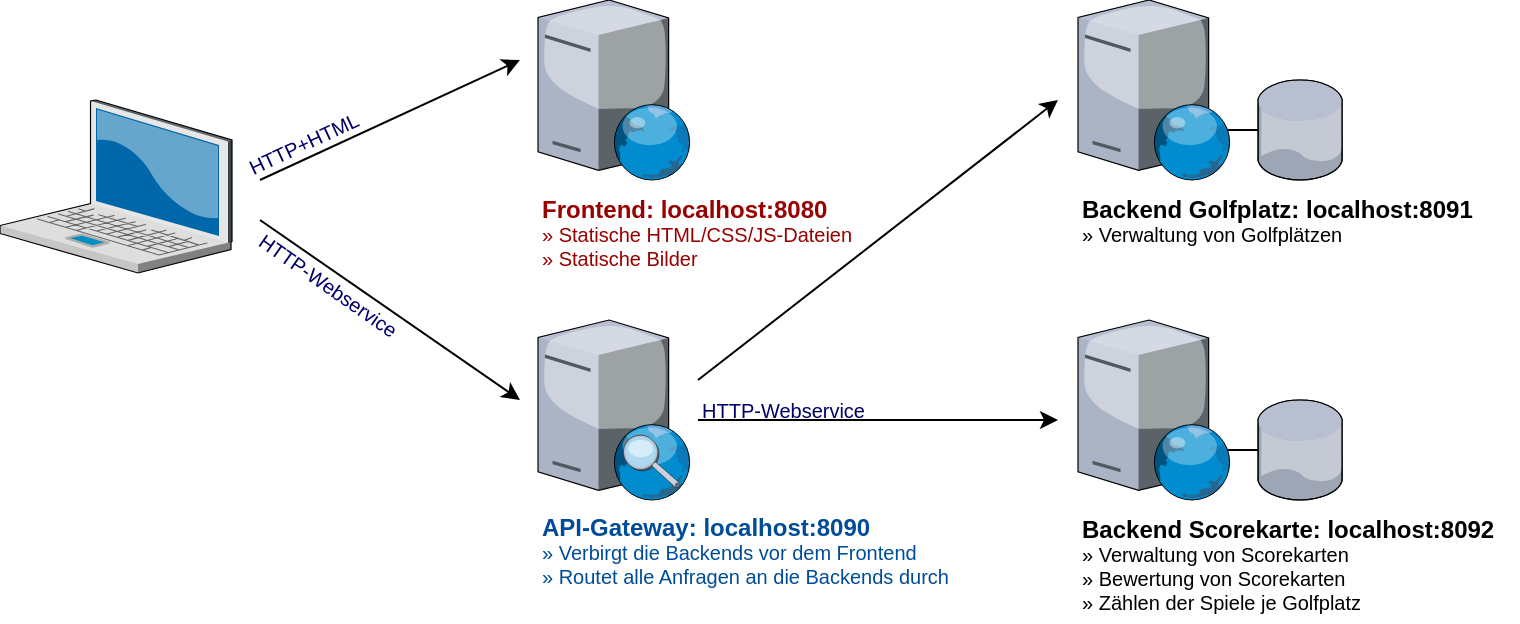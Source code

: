 <mxfile version="14.5.1" type="device"><diagram name="Architektur" id="5hDzmGWh-DsyDR7hl5gv"><mxGraphModel dx="2502" dy="529" grid="1" gridSize="10" guides="1" tooltips="1" connect="1" arrows="1" fold="1" page="0" pageScale="1" pageWidth="827" pageHeight="1169" math="0" shadow="0"><root><mxCell id="OcNhOAE2UDeHGj7oMj6U-0"/><mxCell id="OcNhOAE2UDeHGj7oMj6U-1" parent="OcNhOAE2UDeHGj7oMj6U-0"/><mxCell id="OcNhOAE2UDeHGj7oMj6U-2" value="" style="verticalLabelPosition=bottom;aspect=fixed;html=1;verticalAlign=top;strokeColor=none;align=center;outlineConnect=0;shape=mxgraph.citrix.laptop_2;" parent="OcNhOAE2UDeHGj7oMj6U-1" vertex="1"><mxGeometry x="-480" y="550" width="116" height="86.5" as="geometry"/></mxCell><mxCell id="OcNhOAE2UDeHGj7oMj6U-6" value="" style="group" parent="OcNhOAE2UDeHGj7oMj6U-1" vertex="1" connectable="0"><mxGeometry x="-211" y="500" width="170" height="171" as="geometry"/></mxCell><mxCell id="OcNhOAE2UDeHGj7oMj6U-8" value="" style="verticalLabelPosition=bottom;aspect=fixed;html=1;verticalAlign=top;strokeColor=none;align=center;outlineConnect=0;shape=mxgraph.citrix.web_server;" parent="OcNhOAE2UDeHGj7oMj6U-6" vertex="1"><mxGeometry width="76.5" height="90" as="geometry"/></mxCell><mxCell id="OcNhOAE2UDeHGj7oMj6U-9" value="&lt;b&gt;Frontend: localhost:8080&lt;/b&gt;&lt;br&gt;&lt;div style=&quot;font-size: 10px&quot;&gt;&lt;font style=&quot;font-size: 10px&quot;&gt;» Statische HTML/CSS/JS-Dateien&lt;/font&gt;&lt;/div&gt;&lt;div style=&quot;font-size: 10px&quot;&gt;&lt;font style=&quot;font-size: 10px&quot;&gt;» Statische Bilder &lt;/font&gt;&lt;/div&gt;&lt;div style=&quot;font-size: 10px&quot;&gt;&lt;font style=&quot;font-size: 10px&quot;&gt;&lt;br&gt;&lt;/font&gt;&lt;/div&gt;" style="text;html=1;align=left;verticalAlign=top;resizable=0;points=[];autosize=1;fontColor=#990000;" parent="OcNhOAE2UDeHGj7oMj6U-6" vertex="1"><mxGeometry y="91" width="170" height="60" as="geometry"/></mxCell><mxCell id="OcNhOAE2UDeHGj7oMj6U-11" value="" style="group" parent="OcNhOAE2UDeHGj7oMj6U-1" vertex="1" connectable="0"><mxGeometry x="59" y="500" width="210" height="141" as="geometry"/></mxCell><mxCell id="OcNhOAE2UDeHGj7oMj6U-12" style="rounded=0;orthogonalLoop=1;jettySize=auto;html=1;endArrow=none;endFill=0;" parent="OcNhOAE2UDeHGj7oMj6U-11" target="OcNhOAE2UDeHGj7oMj6U-15" edge="1"><mxGeometry relative="1" as="geometry"><mxPoint x="60" y="65" as="sourcePoint"/></mxGeometry></mxCell><mxCell id="OcNhOAE2UDeHGj7oMj6U-13" value="" style="verticalLabelPosition=bottom;aspect=fixed;html=1;verticalAlign=top;strokeColor=none;align=center;outlineConnect=0;shape=mxgraph.citrix.web_server;" parent="OcNhOAE2UDeHGj7oMj6U-11" vertex="1"><mxGeometry width="76.5" height="90" as="geometry"/></mxCell><mxCell id="OcNhOAE2UDeHGj7oMj6U-14" value="&lt;div&gt;&lt;b&gt;Backend Golfplatz: localhost:8091&lt;br&gt;&lt;/b&gt;&lt;/div&gt;&lt;div style=&quot;font-size: 10px&quot;&gt;&lt;font style=&quot;font-size: 10px&quot;&gt;» Verwaltung von Golfplätzen&lt;br&gt;&lt;/font&gt;&lt;/div&gt;" style="text;html=1;align=left;verticalAlign=top;resizable=0;points=[];autosize=1;" parent="OcNhOAE2UDeHGj7oMj6U-11" vertex="1"><mxGeometry y="91" width="210" height="30" as="geometry"/></mxCell><mxCell id="OcNhOAE2UDeHGj7oMj6U-15" value="" style="verticalLabelPosition=bottom;aspect=fixed;html=1;verticalAlign=top;strokeColor=none;align=center;outlineConnect=0;shape=mxgraph.citrix.database;" parent="OcNhOAE2UDeHGj7oMj6U-11" vertex="1"><mxGeometry x="90" y="40" width="42.5" height="50" as="geometry"/></mxCell><mxCell id="OcNhOAE2UDeHGj7oMj6U-16" value="" style="group" parent="OcNhOAE2UDeHGj7oMj6U-1" vertex="1" connectable="0"><mxGeometry x="59" y="660" width="220" height="151" as="geometry"/></mxCell><mxCell id="OcNhOAE2UDeHGj7oMj6U-17" style="rounded=0;orthogonalLoop=1;jettySize=auto;html=1;endArrow=none;endFill=0;" parent="OcNhOAE2UDeHGj7oMj6U-16" target="OcNhOAE2UDeHGj7oMj6U-20" edge="1"><mxGeometry relative="1" as="geometry"><mxPoint x="60" y="65" as="sourcePoint"/></mxGeometry></mxCell><mxCell id="OcNhOAE2UDeHGj7oMj6U-18" value="" style="verticalLabelPosition=bottom;aspect=fixed;html=1;verticalAlign=top;strokeColor=none;align=center;outlineConnect=0;shape=mxgraph.citrix.web_server;" parent="OcNhOAE2UDeHGj7oMj6U-16" vertex="1"><mxGeometry width="76.5" height="90" as="geometry"/></mxCell><mxCell id="OcNhOAE2UDeHGj7oMj6U-19" value="&lt;div&gt;&lt;b&gt;Backend Scorekarte: localhost:8092&lt;br&gt;&lt;/b&gt;&lt;/div&gt;&lt;div style=&quot;font-size: 10px&quot;&gt;&lt;font style=&quot;font-size: 10px&quot;&gt;» Verwaltung von Scorekarten&lt;/font&gt;&lt;/div&gt;&lt;div style=&quot;font-size: 10px&quot;&gt;&lt;font style=&quot;font-size: 10px&quot;&gt;» Bewertung von Scorekarten&lt;/font&gt;&lt;/div&gt;&lt;div style=&quot;font-size: 10px&quot;&gt;&lt;font style=&quot;font-size: 10px&quot;&gt;» Zählen der Spiele je Golfplatz&lt;br&gt;&lt;/font&gt;&lt;/div&gt;" style="text;html=1;align=left;verticalAlign=top;resizable=0;points=[];autosize=1;" parent="OcNhOAE2UDeHGj7oMj6U-16" vertex="1"><mxGeometry y="91" width="220" height="60" as="geometry"/></mxCell><mxCell id="OcNhOAE2UDeHGj7oMj6U-20" value="" style="verticalLabelPosition=bottom;aspect=fixed;html=1;verticalAlign=top;strokeColor=none;align=center;outlineConnect=0;shape=mxgraph.citrix.database;" parent="OcNhOAE2UDeHGj7oMj6U-16" vertex="1"><mxGeometry x="90" y="40" width="42.5" height="50" as="geometry"/></mxCell><mxCell id="OcNhOAE2UDeHGj7oMj6U-23" value="" style="endArrow=classic;html=1;strokeColor=#000000;fontSize=10;fontColor=#990000;" parent="OcNhOAE2UDeHGj7oMj6U-1" edge="1"><mxGeometry width="50" height="50" relative="1" as="geometry"><mxPoint x="-350" y="590" as="sourcePoint"/><mxPoint x="-220" y="530" as="targetPoint"/></mxGeometry></mxCell><mxCell id="OcNhOAE2UDeHGj7oMj6U-24" value="" style="endArrow=classic;html=1;strokeColor=#000000;fontSize=10;fontColor=#990000;" parent="OcNhOAE2UDeHGj7oMj6U-1" edge="1"><mxGeometry width="50" height="50" relative="1" as="geometry"><mxPoint x="-350" y="610" as="sourcePoint"/><mxPoint x="-220" y="700" as="targetPoint"/></mxGeometry></mxCell><mxCell id="OcNhOAE2UDeHGj7oMj6U-25" value="" style="endArrow=classic;html=1;strokeColor=#000000;fontSize=10;fontColor=#990000;" parent="OcNhOAE2UDeHGj7oMj6U-1" edge="1"><mxGeometry width="50" height="50" relative="1" as="geometry"><mxPoint x="-131" y="690" as="sourcePoint"/><mxPoint x="49" y="550" as="targetPoint"/></mxGeometry></mxCell><mxCell id="OcNhOAE2UDeHGj7oMj6U-26" value="" style="endArrow=classic;html=1;strokeColor=#000000;fontSize=10;fontColor=#990000;" parent="OcNhOAE2UDeHGj7oMj6U-1" edge="1"><mxGeometry width="50" height="50" relative="1" as="geometry"><mxPoint x="-131" y="710" as="sourcePoint"/><mxPoint x="49" y="710" as="targetPoint"/></mxGeometry></mxCell><mxCell id="OcNhOAE2UDeHGj7oMj6U-27" value="HTTP+HTML" style="text;html=1;align=left;verticalAlign=middle;resizable=0;points=[];autosize=1;fontSize=10;labelBackgroundColor=none;fontColor=#000066;rotation=-25;" parent="OcNhOAE2UDeHGj7oMj6U-1" vertex="1"><mxGeometry x="-360" y="560" width="70" height="20" as="geometry"/></mxCell><mxCell id="OcNhOAE2UDeHGj7oMj6U-28" value="&lt;div&gt;HTTP-Webservice&lt;br&gt;&lt;/div&gt;" style="text;html=1;align=left;verticalAlign=middle;resizable=0;points=[];autosize=1;fontSize=10;labelBackgroundColor=none;fontColor=#000066;rotation=35;" parent="OcNhOAE2UDeHGj7oMj6U-1" vertex="1"><mxGeometry x="-360" y="636.5" width="100" height="20" as="geometry"/></mxCell><mxCell id="OcNhOAE2UDeHGj7oMj6U-29" value="HTTP-Webservice" style="text;html=1;align=left;verticalAlign=middle;resizable=0;points=[];autosize=1;fontSize=10;fontColor=#000066;" parent="OcNhOAE2UDeHGj7oMj6U-1" vertex="1"><mxGeometry x="-131" y="695" width="100" height="20" as="geometry"/></mxCell><mxCell id="gpuu_qgXv1WedQIDsm-S-0" value="" style="group" vertex="1" connectable="0" parent="OcNhOAE2UDeHGj7oMj6U-1"><mxGeometry x="-211" y="660" width="240" height="140" as="geometry"/></mxCell><mxCell id="OcNhOAE2UDeHGj7oMj6U-21" value="" style="verticalLabelPosition=bottom;aspect=fixed;html=1;verticalAlign=top;strokeColor=none;align=center;outlineConnect=0;shape=mxgraph.citrix.edgesight_server;shadow=0;fillColor=none;fontSize=10;fontColor=#000000;" parent="gpuu_qgXv1WedQIDsm-S-0" vertex="1"><mxGeometry width="76.5" height="90" as="geometry"/></mxCell><mxCell id="OcNhOAE2UDeHGj7oMj6U-22" value="&lt;b&gt;API-Gateway: localhost:8090&lt;/b&gt;&lt;br&gt;&lt;div style=&quot;font-size: 10px&quot;&gt;&lt;font style=&quot;font-size: 10px&quot;&gt;» Verbirgt die Backends vor dem Frontend&lt;br&gt;&lt;/font&gt;&lt;/div&gt;&lt;div style=&quot;font-size: 10px&quot;&gt;&lt;font style=&quot;font-size: 10px&quot;&gt;» Routet alle Anfragen an die Backends durch&lt;/font&gt;&lt;/div&gt;" style="text;html=1;align=left;verticalAlign=top;resizable=0;points=[];autosize=1;fontColor=#004C99;" parent="gpuu_qgXv1WedQIDsm-S-0" vertex="1"><mxGeometry y="90" width="220" height="50" as="geometry"/></mxCell></root></mxGraphModel></diagram></mxfile>